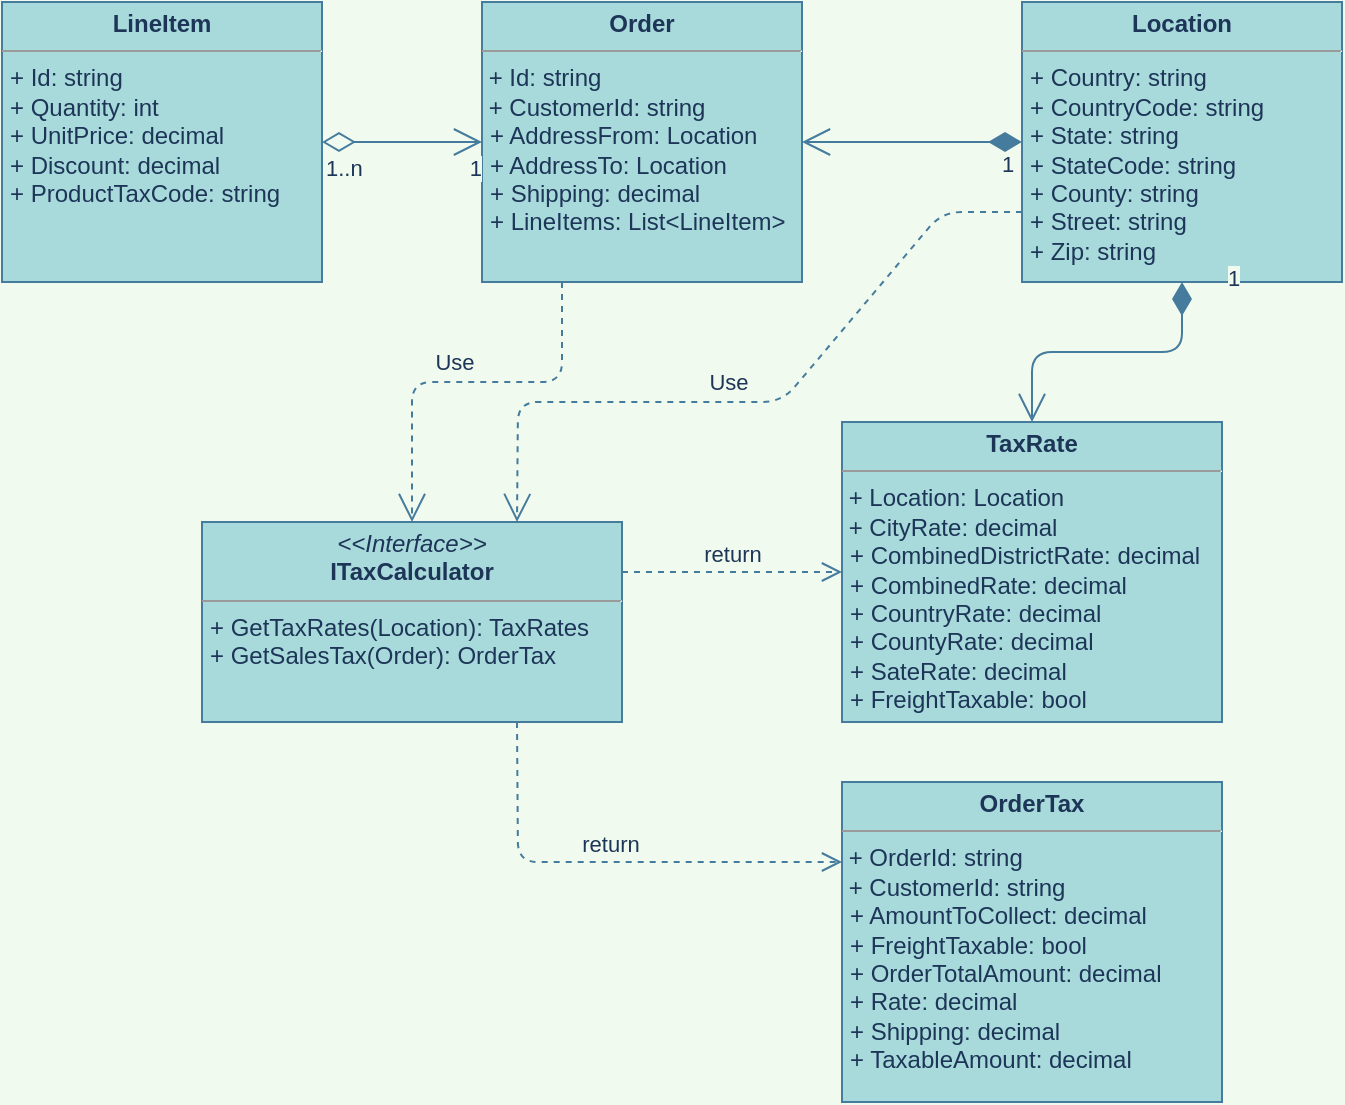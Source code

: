 <mxfile version="14.5.1" type="device"><diagram id="WDLRr81teSS093fT3xAi" name="Class Diagram"><mxGraphModel dx="1086" dy="626" grid="0" gridSize="10" guides="1" tooltips="1" connect="1" arrows="1" fold="1" page="1" pageScale="1" pageWidth="850" pageHeight="1100" background="#F1FAEE" math="0" shadow="0"><root><mxCell id="ZjamzzNxD5fD-peCeTGZ-0"/><mxCell id="ZjamzzNxD5fD-peCeTGZ-1" parent="ZjamzzNxD5fD-peCeTGZ-0"/><mxCell id="ZjamzzNxD5fD-peCeTGZ-2" value="&lt;p style=&quot;margin: 0px ; margin-top: 4px ; text-align: center&quot;&gt;&lt;i&gt;&amp;lt;&amp;lt;Interface&amp;gt;&amp;gt;&lt;/i&gt;&lt;br&gt;&lt;b&gt;ITaxCalculator&lt;/b&gt;&lt;/p&gt;&lt;hr size=&quot;1&quot;&gt;&lt;p style=&quot;margin: 0px ; margin-left: 4px&quot;&gt;&lt;/p&gt;&lt;p style=&quot;margin: 0px ; margin-left: 4px&quot;&gt;+ GetTaxRates(Location): TaxRates&lt;br&gt;+ GetSalesTax(Order): OrderTax&lt;/p&gt;" style="verticalAlign=top;align=left;overflow=fill;fontSize=12;fontFamily=Helvetica;html=1;fillColor=#A8DADC;strokeColor=#457B9D;fontColor=#1D3557;" vertex="1" parent="ZjamzzNxD5fD-peCeTGZ-1"><mxGeometry x="160" y="380" width="210" height="100" as="geometry"/></mxCell><mxCell id="ZjamzzNxD5fD-peCeTGZ-3" value="&lt;p style=&quot;margin: 0px ; margin-top: 4px ; text-align: center&quot;&gt;&lt;b&gt;Order&lt;/b&gt;&lt;/p&gt;&lt;hr size=&quot;1&quot;&gt;&amp;nbsp;+ Id: string&lt;br&gt;&amp;nbsp;+ CustomerId: string&lt;br&gt;&lt;p style=&quot;margin: 0px ; margin-left: 4px&quot;&gt;+ AddressFrom: Location&lt;/p&gt;&lt;p style=&quot;margin: 0px ; margin-left: 4px&quot;&gt;+ AddressTo: Location&lt;/p&gt;&lt;p style=&quot;margin: 0px ; margin-left: 4px&quot;&gt;+ Shipping: decimal&lt;/p&gt;&lt;p style=&quot;margin: 0px ; margin-left: 4px&quot;&gt;+ LineItems: List&amp;lt;LineItem&amp;gt;&lt;/p&gt;&lt;p style=&quot;margin: 0px ; margin-left: 4px&quot;&gt;&lt;br&gt;&lt;/p&gt;&lt;p style=&quot;margin: 0px ; margin-left: 4px&quot;&gt;&lt;br&gt;&lt;/p&gt;" style="verticalAlign=top;align=left;overflow=fill;fontSize=12;fontFamily=Helvetica;html=1;fillColor=#A8DADC;strokeColor=#457B9D;fontColor=#1D3557;" vertex="1" parent="ZjamzzNxD5fD-peCeTGZ-1"><mxGeometry x="300" y="120" width="160" height="140" as="geometry"/></mxCell><mxCell id="ZjamzzNxD5fD-peCeTGZ-4" value="&lt;p style=&quot;margin: 0px ; margin-top: 4px ; text-align: center&quot;&gt;&lt;b&gt;Location&lt;/b&gt;&lt;/p&gt;&lt;hr size=&quot;1&quot;&gt;&lt;p style=&quot;margin: 0px ; margin-left: 4px&quot;&gt;+ Country: string&lt;/p&gt;&lt;p style=&quot;margin: 0px ; margin-left: 4px&quot;&gt;+ CountryCode: string&lt;/p&gt;&lt;p style=&quot;margin: 0px ; margin-left: 4px&quot;&gt;+ State: string&lt;/p&gt;&lt;p style=&quot;margin: 0px ; margin-left: 4px&quot;&gt;+ StateCode: string&lt;/p&gt;&lt;p style=&quot;margin: 0px ; margin-left: 4px&quot;&gt;+ County: string&lt;/p&gt;&lt;p style=&quot;margin: 0px ; margin-left: 4px&quot;&gt;+ Street: string&lt;/p&gt;&lt;p style=&quot;margin: 0px ; margin-left: 4px&quot;&gt;+ Zip: string&lt;/p&gt;&lt;p style=&quot;margin: 0px ; margin-left: 4px&quot;&gt;&lt;br&gt;&lt;/p&gt;&lt;p style=&quot;margin: 0px ; margin-left: 4px&quot;&gt;&lt;br&gt;&lt;/p&gt;" style="verticalAlign=top;align=left;overflow=fill;fontSize=12;fontFamily=Helvetica;html=1;fillColor=#A8DADC;strokeColor=#457B9D;fontColor=#1D3557;" vertex="1" parent="ZjamzzNxD5fD-peCeTGZ-1"><mxGeometry x="570" y="120" width="160" height="140" as="geometry"/></mxCell><mxCell id="ZjamzzNxD5fD-peCeTGZ-5" value="&lt;p style=&quot;margin: 0px ; margin-top: 4px ; text-align: center&quot;&gt;&lt;b&gt;LineItem&lt;/b&gt;&lt;/p&gt;&lt;hr size=&quot;1&quot;&gt;&lt;p style=&quot;margin: 0px ; margin-left: 4px&quot;&gt;+ Id: string&lt;/p&gt;&lt;p style=&quot;margin: 0px ; margin-left: 4px&quot;&gt;+ Quantity: int&lt;/p&gt;&lt;p style=&quot;margin: 0px ; margin-left: 4px&quot;&gt;+ UnitPrice: decimal&lt;/p&gt;&lt;p style=&quot;margin: 0px ; margin-left: 4px&quot;&gt;+ Discount: decimal&lt;/p&gt;&lt;p style=&quot;margin: 0px ; margin-left: 4px&quot;&gt;+ ProductTaxCode: string&lt;/p&gt;&lt;p style=&quot;margin: 0px ; margin-left: 4px&quot;&gt;&lt;br&gt;&lt;/p&gt;" style="verticalAlign=top;align=left;overflow=fill;fontSize=12;fontFamily=Helvetica;html=1;fillColor=#A8DADC;strokeColor=#457B9D;fontColor=#1D3557;" vertex="1" parent="ZjamzzNxD5fD-peCeTGZ-1"><mxGeometry x="60" y="120" width="160" height="140" as="geometry"/></mxCell><mxCell id="m1YpzLq5evjeD0gtQBUj-5" value="1" style="endArrow=open;html=1;endSize=12;startArrow=diamondThin;startSize=14;startFill=1;edgeStyle=orthogonalEdgeStyle;align=left;verticalAlign=bottom;exitX=0;exitY=0.5;exitDx=0;exitDy=0;entryX=1;entryY=0.5;entryDx=0;entryDy=0;strokeColor=#457B9D;fontColor=#1D3557;labelBackgroundColor=#F1FAEE;" edge="1" parent="ZjamzzNxD5fD-peCeTGZ-1" source="ZjamzzNxD5fD-peCeTGZ-4" target="ZjamzzNxD5fD-peCeTGZ-3"><mxGeometry x="-0.778" y="20" relative="1" as="geometry"><mxPoint x="270" y="310" as="sourcePoint"/><mxPoint x="490" y="210" as="targetPoint"/><mxPoint as="offset"/></mxGeometry></mxCell><mxCell id="m1YpzLq5evjeD0gtQBUj-12" value="" style="endArrow=open;html=1;endSize=12;startArrow=diamondThin;startSize=14;startFill=0;edgeStyle=orthogonalEdgeStyle;strokeColor=#457B9D;fontColor=#1D3557;labelBackgroundColor=#F1FAEE;" edge="1" parent="ZjamzzNxD5fD-peCeTGZ-1" source="ZjamzzNxD5fD-peCeTGZ-5" target="ZjamzzNxD5fD-peCeTGZ-3"><mxGeometry relative="1" as="geometry"><mxPoint x="270" y="310" as="sourcePoint"/><mxPoint x="430" y="310" as="targetPoint"/></mxGeometry></mxCell><mxCell id="m1YpzLq5evjeD0gtQBUj-13" value="1..n" style="edgeLabel;resizable=0;html=1;align=left;verticalAlign=top;fontColor=#1D3557;labelBackgroundColor=#F1FAEE;" connectable="0" vertex="1" parent="m1YpzLq5evjeD0gtQBUj-12"><mxGeometry x="-1" relative="1" as="geometry"/></mxCell><mxCell id="m1YpzLq5evjeD0gtQBUj-14" value="1" style="edgeLabel;resizable=0;html=1;align=right;verticalAlign=top;fontColor=#1D3557;labelBackgroundColor=#F1FAEE;" connectable="0" vertex="1" parent="m1YpzLq5evjeD0gtQBUj-12"><mxGeometry x="1" relative="1" as="geometry"/></mxCell><mxCell id="m1YpzLq5evjeD0gtQBUj-16" value="&lt;p style=&quot;margin: 0px ; margin-top: 4px ; text-align: center&quot;&gt;&lt;b&gt;OrderTax&lt;/b&gt;&lt;/p&gt;&lt;hr size=&quot;1&quot;&gt;&amp;nbsp;+ OrderId: string&lt;br&gt;&amp;nbsp;+ CustomerId: string&lt;br&gt;&lt;p style=&quot;margin: 0px ; margin-left: 4px&quot;&gt;+ AmountToCollect: decimal&lt;/p&gt;&lt;p style=&quot;margin: 0px ; margin-left: 4px&quot;&gt;+ FreightTaxable: bool&lt;/p&gt;&lt;p style=&quot;margin: 0px ; margin-left: 4px&quot;&gt;+ OrderTotalAmount: decimal&lt;/p&gt;&lt;p style=&quot;margin: 0px ; margin-left: 4px&quot;&gt;+ Rate: decimal&lt;/p&gt;&lt;p style=&quot;margin: 0px ; margin-left: 4px&quot;&gt;+ Shipping: decimal&lt;/p&gt;&lt;p style=&quot;margin: 0px ; margin-left: 4px&quot;&gt;+ TaxableAmount: decimal&lt;/p&gt;&lt;p style=&quot;margin: 0px ; margin-left: 4px&quot;&gt;&lt;br&gt;&lt;/p&gt;" style="verticalAlign=top;align=left;overflow=fill;fontSize=12;fontFamily=Helvetica;html=1;fillColor=#A8DADC;strokeColor=#457B9D;fontColor=#1D3557;" vertex="1" parent="ZjamzzNxD5fD-peCeTGZ-1"><mxGeometry x="480" y="510" width="190" height="160" as="geometry"/></mxCell><mxCell id="m1YpzLq5evjeD0gtQBUj-17" value="&lt;p style=&quot;margin: 0px ; margin-top: 4px ; text-align: center&quot;&gt;&lt;b&gt;TaxRate&lt;/b&gt;&lt;/p&gt;&lt;hr size=&quot;1&quot;&gt;&amp;nbsp;+ Location: Location&lt;br&gt;&amp;nbsp;+ CityRate: decimal&lt;br&gt;&lt;p style=&quot;margin: 0px ; margin-left: 4px&quot;&gt;+ CombinedDistrictRate: decimal&lt;/p&gt;&lt;p style=&quot;margin: 0px ; margin-left: 4px&quot;&gt;+ CombinedRate: decimal&lt;/p&gt;&lt;p style=&quot;margin: 0px ; margin-left: 4px&quot;&gt;+ CountryRate: decimal&lt;/p&gt;&lt;p style=&quot;margin: 0px ; margin-left: 4px&quot;&gt;+ CountyRate: decimal&lt;/p&gt;&lt;p style=&quot;margin: 0px ; margin-left: 4px&quot;&gt;+ SateRate: decimal&lt;/p&gt;&lt;p style=&quot;margin: 0px ; margin-left: 4px&quot;&gt;&lt;span&gt;+ FreightTaxable: bool&lt;/span&gt;&lt;br&gt;&lt;/p&gt;&lt;p style=&quot;margin: 0px ; margin-left: 4px&quot;&gt;&lt;br&gt;&lt;/p&gt;" style="verticalAlign=top;align=left;overflow=fill;fontSize=12;fontFamily=Helvetica;html=1;fillColor=#A8DADC;strokeColor=#457B9D;fontColor=#1D3557;" vertex="1" parent="ZjamzzNxD5fD-peCeTGZ-1"><mxGeometry x="480" y="330" width="190" height="150" as="geometry"/></mxCell><mxCell id="m1YpzLq5evjeD0gtQBUj-18" value="1" style="endArrow=open;html=1;endSize=12;startArrow=diamondThin;startSize=14;startFill=1;edgeStyle=orthogonalEdgeStyle;align=left;verticalAlign=bottom;exitX=0.5;exitY=1;exitDx=0;exitDy=0;strokeColor=#457B9D;fontColor=#1D3557;labelBackgroundColor=#F1FAEE;" edge="1" parent="ZjamzzNxD5fD-peCeTGZ-1" source="ZjamzzNxD5fD-peCeTGZ-4" target="m1YpzLq5evjeD0gtQBUj-17"><mxGeometry x="-0.825" y="11" relative="1" as="geometry"><mxPoint x="340" y="400" as="sourcePoint"/><mxPoint x="500" y="400" as="targetPoint"/><mxPoint x="10" y="-6" as="offset"/></mxGeometry></mxCell><mxCell id="m1YpzLq5evjeD0gtQBUj-19" value="return" style="html=1;verticalAlign=bottom;endArrow=open;dashed=1;endSize=8;exitX=1;exitY=0.25;exitDx=0;exitDy=0;strokeColor=#457B9D;fontColor=#1D3557;labelBackgroundColor=#F1FAEE;" edge="1" parent="ZjamzzNxD5fD-peCeTGZ-1" source="ZjamzzNxD5fD-peCeTGZ-2" target="m1YpzLq5evjeD0gtQBUj-17"><mxGeometry relative="1" as="geometry"><mxPoint x="460" y="400" as="sourcePoint"/><mxPoint x="380" y="400" as="targetPoint"/></mxGeometry></mxCell><mxCell id="m1YpzLq5evjeD0gtQBUj-20" value="Use" style="endArrow=open;endSize=12;dashed=1;html=1;exitX=0.25;exitY=1;exitDx=0;exitDy=0;entryX=0.5;entryY=0;entryDx=0;entryDy=0;strokeColor=#457B9D;fontColor=#1D3557;labelBackgroundColor=#F1FAEE;" edge="1" parent="ZjamzzNxD5fD-peCeTGZ-1" source="ZjamzzNxD5fD-peCeTGZ-3" target="ZjamzzNxD5fD-peCeTGZ-2"><mxGeometry x="0.073" y="-10" width="160" relative="1" as="geometry"><mxPoint x="340" y="400" as="sourcePoint"/><mxPoint x="500" y="400" as="targetPoint"/><Array as="points"><mxPoint x="340" y="310"/><mxPoint x="265" y="310"/></Array><mxPoint as="offset"/></mxGeometry></mxCell><mxCell id="m1YpzLq5evjeD0gtQBUj-21" value="return" style="html=1;verticalAlign=bottom;endArrow=open;dashed=1;endSize=8;exitX=0.75;exitY=1;exitDx=0;exitDy=0;entryX=0;entryY=0.25;entryDx=0;entryDy=0;strokeColor=#457B9D;fontColor=#1D3557;labelBackgroundColor=#F1FAEE;" edge="1" parent="ZjamzzNxD5fD-peCeTGZ-1" source="ZjamzzNxD5fD-peCeTGZ-2" target="m1YpzLq5evjeD0gtQBUj-16"><mxGeometry relative="1" as="geometry"><mxPoint x="200" y="520" as="sourcePoint"/><mxPoint x="290" y="520" as="targetPoint"/><Array as="points"><mxPoint x="318" y="550"/></Array></mxGeometry></mxCell><mxCell id="buINpNcoM-F9CBIuNldj-1" value="Use" style="endArrow=open;endSize=12;dashed=1;html=1;exitX=0;exitY=0.75;exitDx=0;exitDy=0;entryX=0.75;entryY=0;entryDx=0;entryDy=0;strokeColor=#457B9D;fontColor=#1D3557;labelBackgroundColor=#F1FAEE;" edge="1" parent="ZjamzzNxD5fD-peCeTGZ-1" source="ZjamzzNxD5fD-peCeTGZ-4" target="ZjamzzNxD5fD-peCeTGZ-2"><mxGeometry x="0.073" y="-10" width="160" relative="1" as="geometry"><mxPoint x="390" y="270" as="sourcePoint"/><mxPoint x="275" y="390" as="targetPoint"/><Array as="points"><mxPoint x="530" y="225"/><mxPoint x="450" y="320"/><mxPoint x="318" y="320"/></Array><mxPoint as="offset"/></mxGeometry></mxCell></root></mxGraphModel></diagram></mxfile>